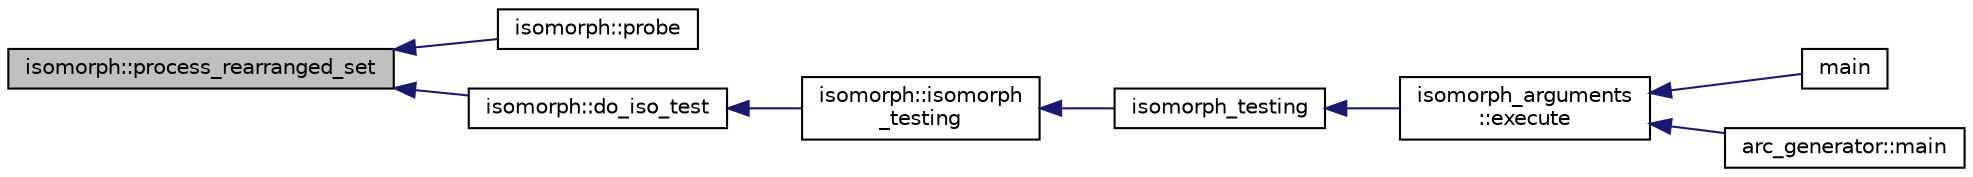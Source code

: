 digraph "isomorph::process_rearranged_set"
{
  edge [fontname="Helvetica",fontsize="10",labelfontname="Helvetica",labelfontsize="10"];
  node [fontname="Helvetica",fontsize="10",shape=record];
  rankdir="LR";
  Node11305 [label="isomorph::process_rearranged_set",height=0.2,width=0.4,color="black", fillcolor="grey75", style="filled", fontcolor="black"];
  Node11305 -> Node11306 [dir="back",color="midnightblue",fontsize="10",style="solid",fontname="Helvetica"];
  Node11306 [label="isomorph::probe",height=0.2,width=0.4,color="black", fillcolor="white", style="filled",URL="$d3/d5f/classisomorph.html#a9cb6fed7b6ac639d886b117a1f454441"];
  Node11305 -> Node11307 [dir="back",color="midnightblue",fontsize="10",style="solid",fontname="Helvetica"];
  Node11307 [label="isomorph::do_iso_test",height=0.2,width=0.4,color="black", fillcolor="white", style="filled",URL="$d3/d5f/classisomorph.html#a51fc3bf5cc3a99282a489b2df37ee24e"];
  Node11307 -> Node11308 [dir="back",color="midnightblue",fontsize="10",style="solid",fontname="Helvetica"];
  Node11308 [label="isomorph::isomorph\l_testing",height=0.2,width=0.4,color="black", fillcolor="white", style="filled",URL="$d3/d5f/classisomorph.html#ad7945ec94ba0ba16953482edfaa4da6e"];
  Node11308 -> Node11309 [dir="back",color="midnightblue",fontsize="10",style="solid",fontname="Helvetica"];
  Node11309 [label="isomorph_testing",height=0.2,width=0.4,color="black", fillcolor="white", style="filled",URL="$d4/d7e/isomorph__global_8_c.html#a5a73cbe9f89c4727f086482ee2d238f9"];
  Node11309 -> Node11310 [dir="back",color="midnightblue",fontsize="10",style="solid",fontname="Helvetica"];
  Node11310 [label="isomorph_arguments\l::execute",height=0.2,width=0.4,color="black", fillcolor="white", style="filled",URL="$d5/de4/classisomorph__arguments.html#aa85e472d14906abdd5672dc66027583e"];
  Node11310 -> Node11311 [dir="back",color="midnightblue",fontsize="10",style="solid",fontname="Helvetica"];
  Node11311 [label="main",height=0.2,width=0.4,color="black", fillcolor="white", style="filled",URL="$d1/d5e/blt__main_8_c.html#a217dbf8b442f20279ea00b898af96f52"];
  Node11310 -> Node11312 [dir="back",color="midnightblue",fontsize="10",style="solid",fontname="Helvetica"];
  Node11312 [label="arc_generator::main",height=0.2,width=0.4,color="black", fillcolor="white", style="filled",URL="$d4/d21/classarc__generator.html#ad80140b51b165dad1fe6ab232be7829a"];
}

